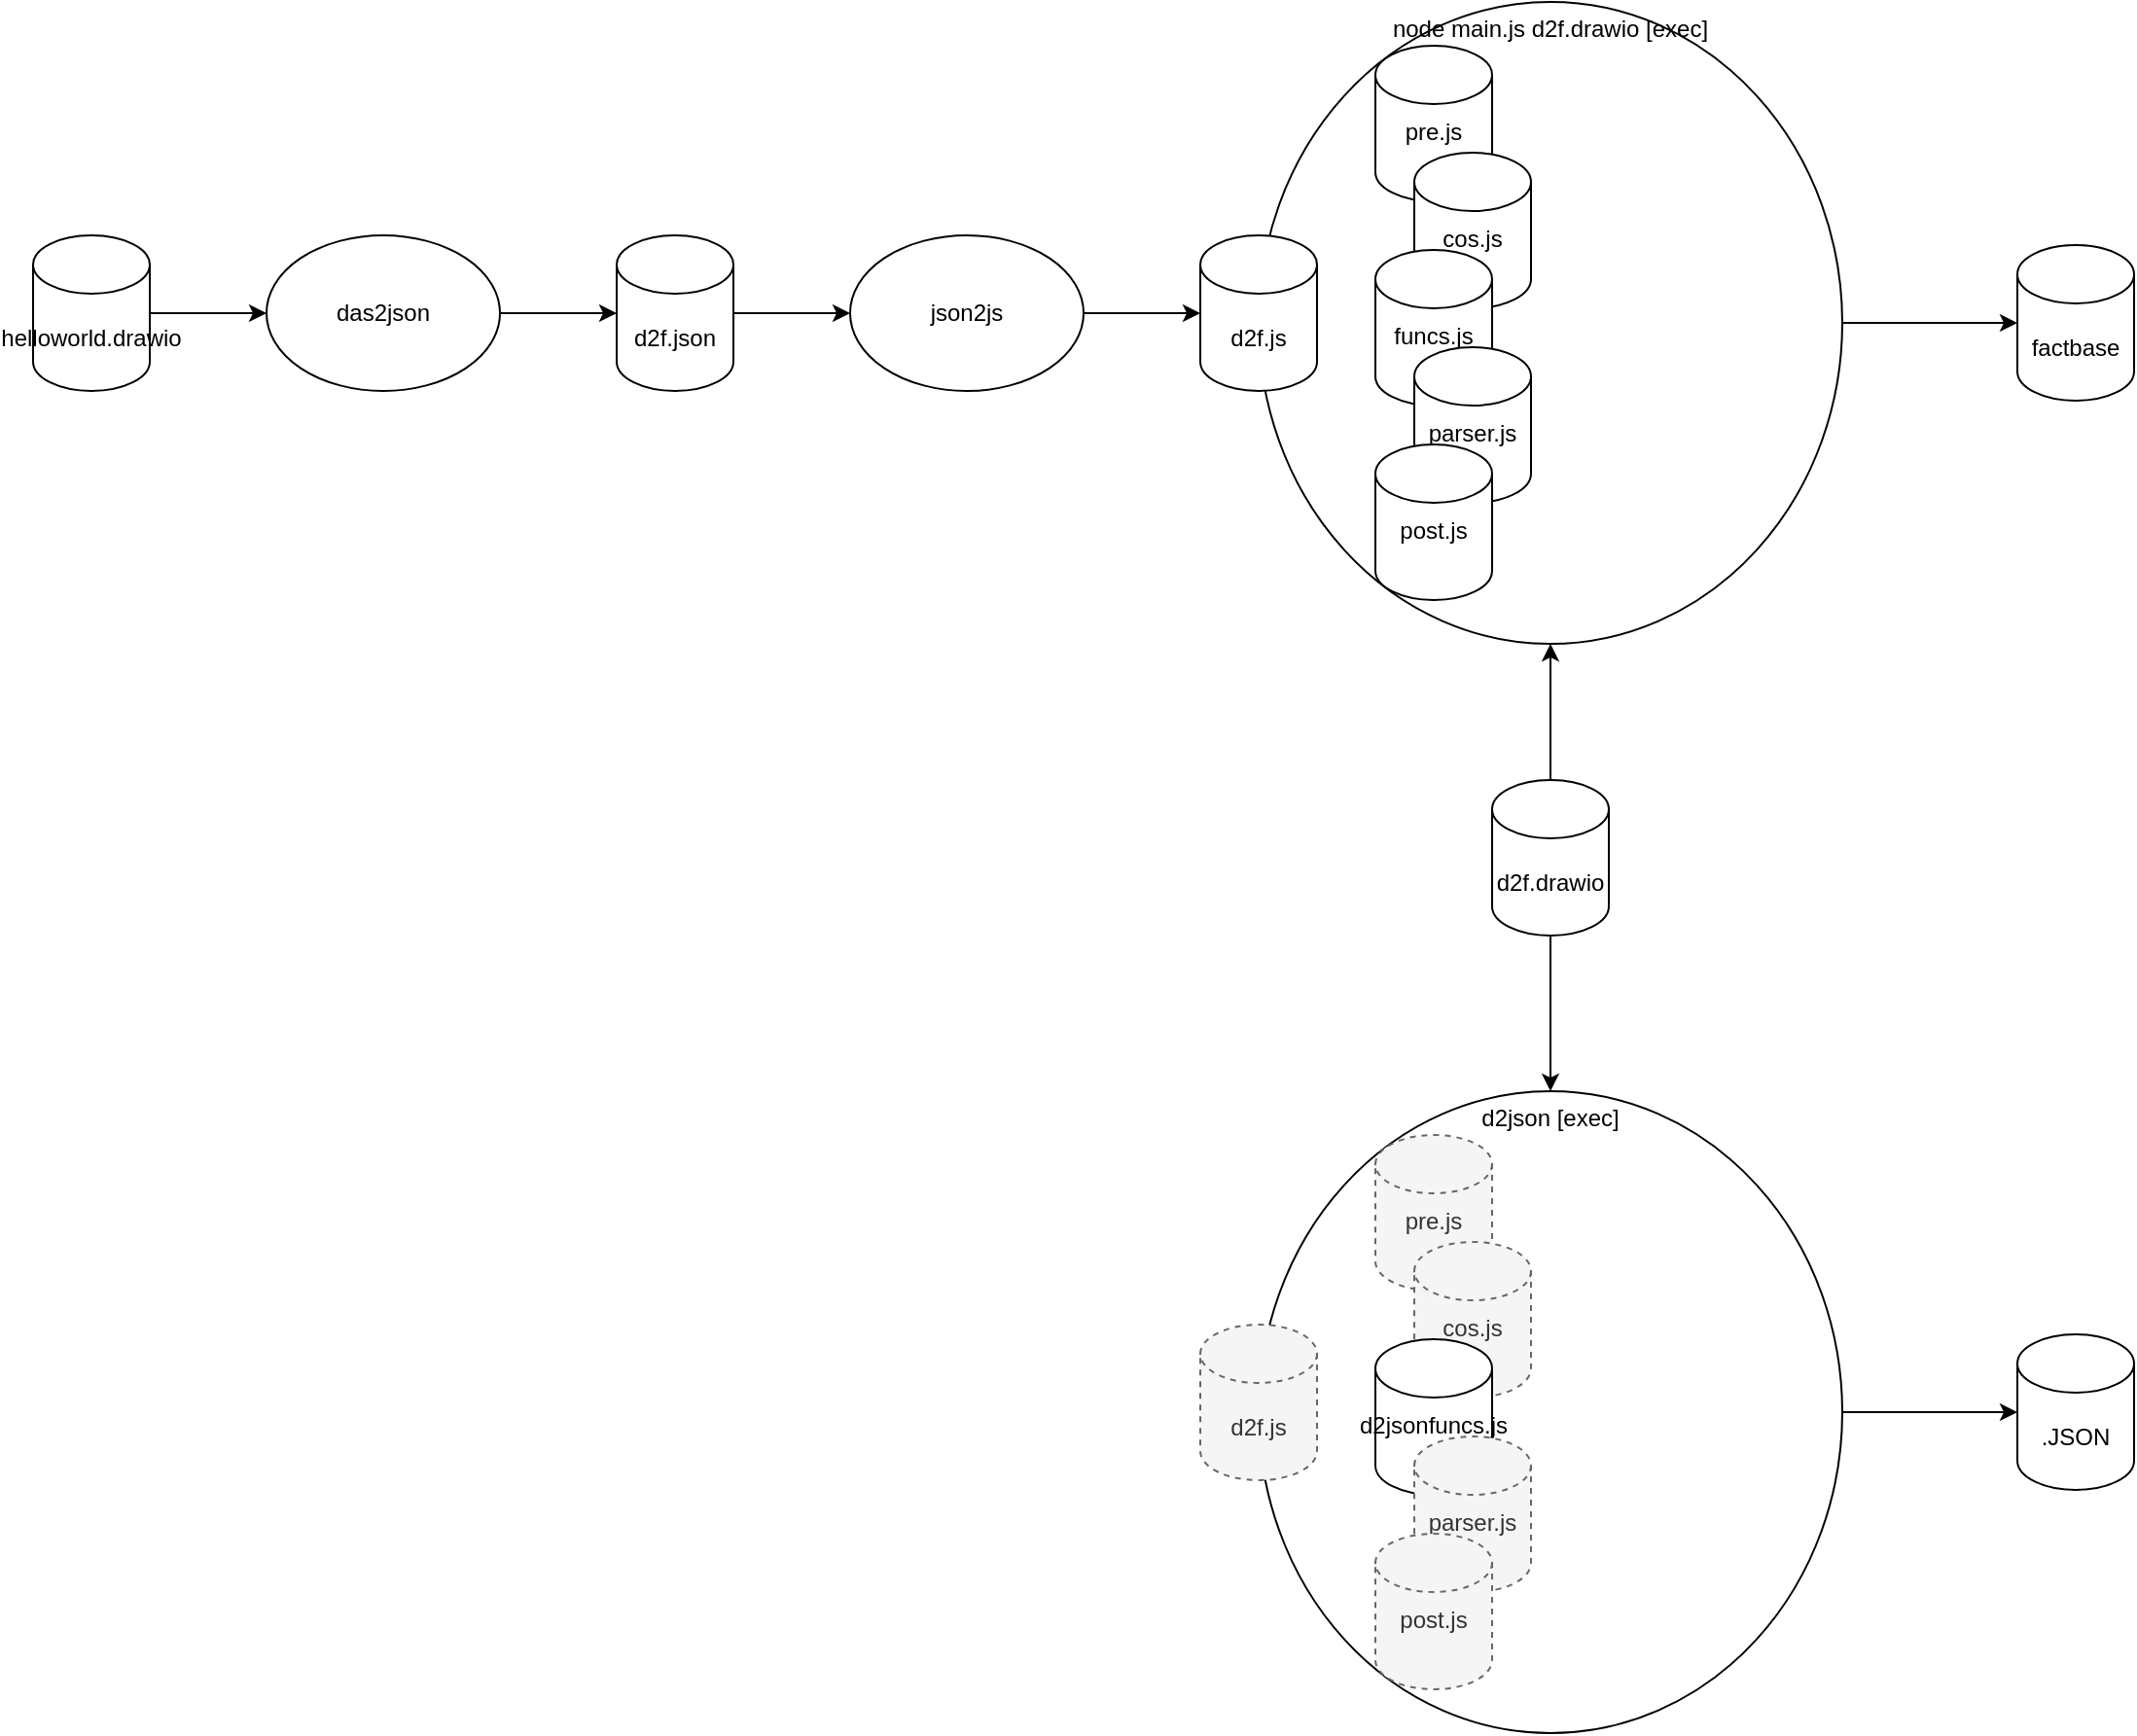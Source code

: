 <mxfile version="14.6.13" type="device"><diagram id="ZHQL1ytVUBtSG67tuuAl" name="Page-1"><mxGraphModel dx="1106" dy="806" grid="1" gridSize="10" guides="1" tooltips="1" connect="1" arrows="1" fold="1" page="1" pageScale="1" pageWidth="1100" pageHeight="850" math="0" shadow="0"><root><mxCell id="0"/><mxCell id="1" parent="0"/><mxCell id="2RYA2cBiN4x40-eX9-5R-19" style="edgeStyle=orthogonalEdgeStyle;rounded=0;orthogonalLoop=1;jettySize=auto;html=1;exitX=1;exitY=0.5;exitDx=0;exitDy=0;entryX=0;entryY=0.5;entryDx=0;entryDy=0;entryPerimeter=0;" edge="1" parent="1" source="2RYA2cBiN4x40-eX9-5R-10" target="2RYA2cBiN4x40-eX9-5R-18"><mxGeometry relative="1" as="geometry"/></mxCell><mxCell id="2RYA2cBiN4x40-eX9-5R-10" value="node main.js d2f.drawio [exec]" style="ellipse;whiteSpace=wrap;html=1;verticalAlign=top;" vertex="1" parent="1"><mxGeometry x="710" y="40" width="300" height="330" as="geometry"/></mxCell><mxCell id="2RYA2cBiN4x40-eX9-5R-4" style="edgeStyle=orthogonalEdgeStyle;rounded=0;orthogonalLoop=1;jettySize=auto;html=1;exitX=1;exitY=0.5;exitDx=0;exitDy=0;exitPerimeter=0;" edge="1" parent="1" source="2RYA2cBiN4x40-eX9-5R-1" target="2RYA2cBiN4x40-eX9-5R-2"><mxGeometry relative="1" as="geometry"/></mxCell><mxCell id="2RYA2cBiN4x40-eX9-5R-1" value="helloworld.drawio" style="shape=cylinder3;whiteSpace=wrap;html=1;boundedLbl=1;backgroundOutline=1;size=15;" vertex="1" parent="1"><mxGeometry x="80" y="160" width="60" height="80" as="geometry"/></mxCell><mxCell id="2RYA2cBiN4x40-eX9-5R-5" style="edgeStyle=orthogonalEdgeStyle;rounded=0;orthogonalLoop=1;jettySize=auto;html=1;exitX=1;exitY=0.5;exitDx=0;exitDy=0;" edge="1" parent="1" source="2RYA2cBiN4x40-eX9-5R-2" target="2RYA2cBiN4x40-eX9-5R-3"><mxGeometry relative="1" as="geometry"/></mxCell><mxCell id="2RYA2cBiN4x40-eX9-5R-2" value="das2json" style="ellipse;whiteSpace=wrap;html=1;" vertex="1" parent="1"><mxGeometry x="200" y="160" width="120" height="80" as="geometry"/></mxCell><mxCell id="2RYA2cBiN4x40-eX9-5R-8" style="edgeStyle=orthogonalEdgeStyle;rounded=0;orthogonalLoop=1;jettySize=auto;html=1;exitX=1;exitY=0.5;exitDx=0;exitDy=0;exitPerimeter=0;" edge="1" parent="1" source="2RYA2cBiN4x40-eX9-5R-3" target="2RYA2cBiN4x40-eX9-5R-6"><mxGeometry relative="1" as="geometry"/></mxCell><mxCell id="2RYA2cBiN4x40-eX9-5R-3" value="d2f.json" style="shape=cylinder3;whiteSpace=wrap;html=1;boundedLbl=1;backgroundOutline=1;size=15;" vertex="1" parent="1"><mxGeometry x="380" y="160" width="60" height="80" as="geometry"/></mxCell><mxCell id="2RYA2cBiN4x40-eX9-5R-9" style="edgeStyle=orthogonalEdgeStyle;rounded=0;orthogonalLoop=1;jettySize=auto;html=1;exitX=1;exitY=0.5;exitDx=0;exitDy=0;" edge="1" parent="1" source="2RYA2cBiN4x40-eX9-5R-6" target="2RYA2cBiN4x40-eX9-5R-7"><mxGeometry relative="1" as="geometry"/></mxCell><mxCell id="2RYA2cBiN4x40-eX9-5R-6" value="json2js" style="ellipse;whiteSpace=wrap;html=1;" vertex="1" parent="1"><mxGeometry x="500" y="160" width="120" height="80" as="geometry"/></mxCell><mxCell id="2RYA2cBiN4x40-eX9-5R-7" value="d2f.js" style="shape=cylinder3;whiteSpace=wrap;html=1;boundedLbl=1;backgroundOutline=1;size=15;" vertex="1" parent="1"><mxGeometry x="680" y="160" width="60" height="80" as="geometry"/></mxCell><mxCell id="2RYA2cBiN4x40-eX9-5R-11" value="pre.js" style="shape=cylinder3;whiteSpace=wrap;html=1;boundedLbl=1;backgroundOutline=1;size=15;verticalAlign=top;" vertex="1" parent="1"><mxGeometry x="770" y="62.5" width="60" height="80" as="geometry"/></mxCell><mxCell id="2RYA2cBiN4x40-eX9-5R-12" value="cos.js" style="shape=cylinder3;whiteSpace=wrap;html=1;boundedLbl=1;backgroundOutline=1;size=15;verticalAlign=top;" vertex="1" parent="1"><mxGeometry x="790" y="117.5" width="60" height="80" as="geometry"/></mxCell><mxCell id="2RYA2cBiN4x40-eX9-5R-13" value="funcs.js" style="shape=cylinder3;whiteSpace=wrap;html=1;boundedLbl=1;backgroundOutline=1;size=15;verticalAlign=top;" vertex="1" parent="1"><mxGeometry x="770" y="167.5" width="60" height="80" as="geometry"/></mxCell><mxCell id="2RYA2cBiN4x40-eX9-5R-14" value="parser.js" style="shape=cylinder3;whiteSpace=wrap;html=1;boundedLbl=1;backgroundOutline=1;size=15;verticalAlign=top;" vertex="1" parent="1"><mxGeometry x="790" y="217.5" width="60" height="80" as="geometry"/></mxCell><mxCell id="2RYA2cBiN4x40-eX9-5R-15" value="post.js" style="shape=cylinder3;whiteSpace=wrap;html=1;boundedLbl=1;backgroundOutline=1;size=15;verticalAlign=top;" vertex="1" parent="1"><mxGeometry x="770" y="267.5" width="60" height="80" as="geometry"/></mxCell><mxCell id="2RYA2cBiN4x40-eX9-5R-17" style="edgeStyle=orthogonalEdgeStyle;rounded=0;orthogonalLoop=1;jettySize=auto;html=1;exitX=0.5;exitY=0;exitDx=0;exitDy=0;exitPerimeter=0;entryX=0.5;entryY=1;entryDx=0;entryDy=0;" edge="1" parent="1" source="2RYA2cBiN4x40-eX9-5R-16" target="2RYA2cBiN4x40-eX9-5R-10"><mxGeometry relative="1" as="geometry"/></mxCell><mxCell id="2RYA2cBiN4x40-eX9-5R-29" style="edgeStyle=orthogonalEdgeStyle;rounded=0;orthogonalLoop=1;jettySize=auto;html=1;exitX=0.5;exitY=1;exitDx=0;exitDy=0;exitPerimeter=0;entryX=0.5;entryY=0;entryDx=0;entryDy=0;" edge="1" parent="1" source="2RYA2cBiN4x40-eX9-5R-16" target="2RYA2cBiN4x40-eX9-5R-20"><mxGeometry relative="1" as="geometry"/></mxCell><mxCell id="2RYA2cBiN4x40-eX9-5R-16" value="d2f.drawio" style="shape=cylinder3;whiteSpace=wrap;html=1;boundedLbl=1;backgroundOutline=1;size=15;" vertex="1" parent="1"><mxGeometry x="830" y="440" width="60" height="80" as="geometry"/></mxCell><mxCell id="2RYA2cBiN4x40-eX9-5R-18" value="factbase" style="shape=cylinder3;whiteSpace=wrap;html=1;boundedLbl=1;backgroundOutline=1;size=15;" vertex="1" parent="1"><mxGeometry x="1100" y="165" width="60" height="80" as="geometry"/></mxCell><mxCell id="2RYA2cBiN4x40-eX9-5R-28" style="edgeStyle=orthogonalEdgeStyle;rounded=0;orthogonalLoop=1;jettySize=auto;html=1;exitX=1;exitY=0.5;exitDx=0;exitDy=0;entryX=0;entryY=0.5;entryDx=0;entryDy=0;entryPerimeter=0;" edge="1" parent="1" source="2RYA2cBiN4x40-eX9-5R-20" target="2RYA2cBiN4x40-eX9-5R-27"><mxGeometry relative="1" as="geometry"/></mxCell><mxCell id="2RYA2cBiN4x40-eX9-5R-20" value="d2json [exec]" style="ellipse;whiteSpace=wrap;html=1;verticalAlign=top;" vertex="1" parent="1"><mxGeometry x="710" y="600" width="300" height="330" as="geometry"/></mxCell><mxCell id="2RYA2cBiN4x40-eX9-5R-21" value="d2f.js" style="shape=cylinder3;whiteSpace=wrap;html=1;boundedLbl=1;backgroundOutline=1;size=15;dashed=1;fillColor=#f5f5f5;strokeColor=#666666;fontColor=#333333;" vertex="1" parent="1"><mxGeometry x="680" y="720" width="60" height="80" as="geometry"/></mxCell><mxCell id="2RYA2cBiN4x40-eX9-5R-22" value="pre.js" style="shape=cylinder3;whiteSpace=wrap;html=1;boundedLbl=1;backgroundOutline=1;size=15;verticalAlign=top;fillColor=#f5f5f5;strokeColor=#666666;fontColor=#333333;dashed=1;" vertex="1" parent="1"><mxGeometry x="770" y="622.5" width="60" height="80" as="geometry"/></mxCell><mxCell id="2RYA2cBiN4x40-eX9-5R-23" value="cos.js" style="shape=cylinder3;whiteSpace=wrap;html=1;boundedLbl=1;backgroundOutline=1;size=15;verticalAlign=top;fillColor=#f5f5f5;strokeColor=#666666;fontColor=#333333;dashed=1;" vertex="1" parent="1"><mxGeometry x="790" y="677.5" width="60" height="80" as="geometry"/></mxCell><mxCell id="2RYA2cBiN4x40-eX9-5R-24" value="d2jsonfuncs.js" style="shape=cylinder3;whiteSpace=wrap;html=1;boundedLbl=1;backgroundOutline=1;size=15;verticalAlign=top;" vertex="1" parent="1"><mxGeometry x="770" y="727.5" width="60" height="80" as="geometry"/></mxCell><mxCell id="2RYA2cBiN4x40-eX9-5R-25" value="parser.js" style="shape=cylinder3;whiteSpace=wrap;html=1;boundedLbl=1;backgroundOutline=1;size=15;verticalAlign=top;fillColor=#f5f5f5;strokeColor=#666666;fontColor=#333333;dashed=1;" vertex="1" parent="1"><mxGeometry x="790" y="777.5" width="60" height="80" as="geometry"/></mxCell><mxCell id="2RYA2cBiN4x40-eX9-5R-26" value="post.js" style="shape=cylinder3;whiteSpace=wrap;html=1;boundedLbl=1;backgroundOutline=1;size=15;verticalAlign=top;fillColor=#f5f5f5;strokeColor=#666666;fontColor=#333333;dashed=1;" vertex="1" parent="1"><mxGeometry x="770" y="827.5" width="60" height="80" as="geometry"/></mxCell><mxCell id="2RYA2cBiN4x40-eX9-5R-27" value=".JSON" style="shape=cylinder3;whiteSpace=wrap;html=1;boundedLbl=1;backgroundOutline=1;size=15;" vertex="1" parent="1"><mxGeometry x="1100" y="725" width="60" height="80" as="geometry"/></mxCell></root></mxGraphModel></diagram></mxfile>
